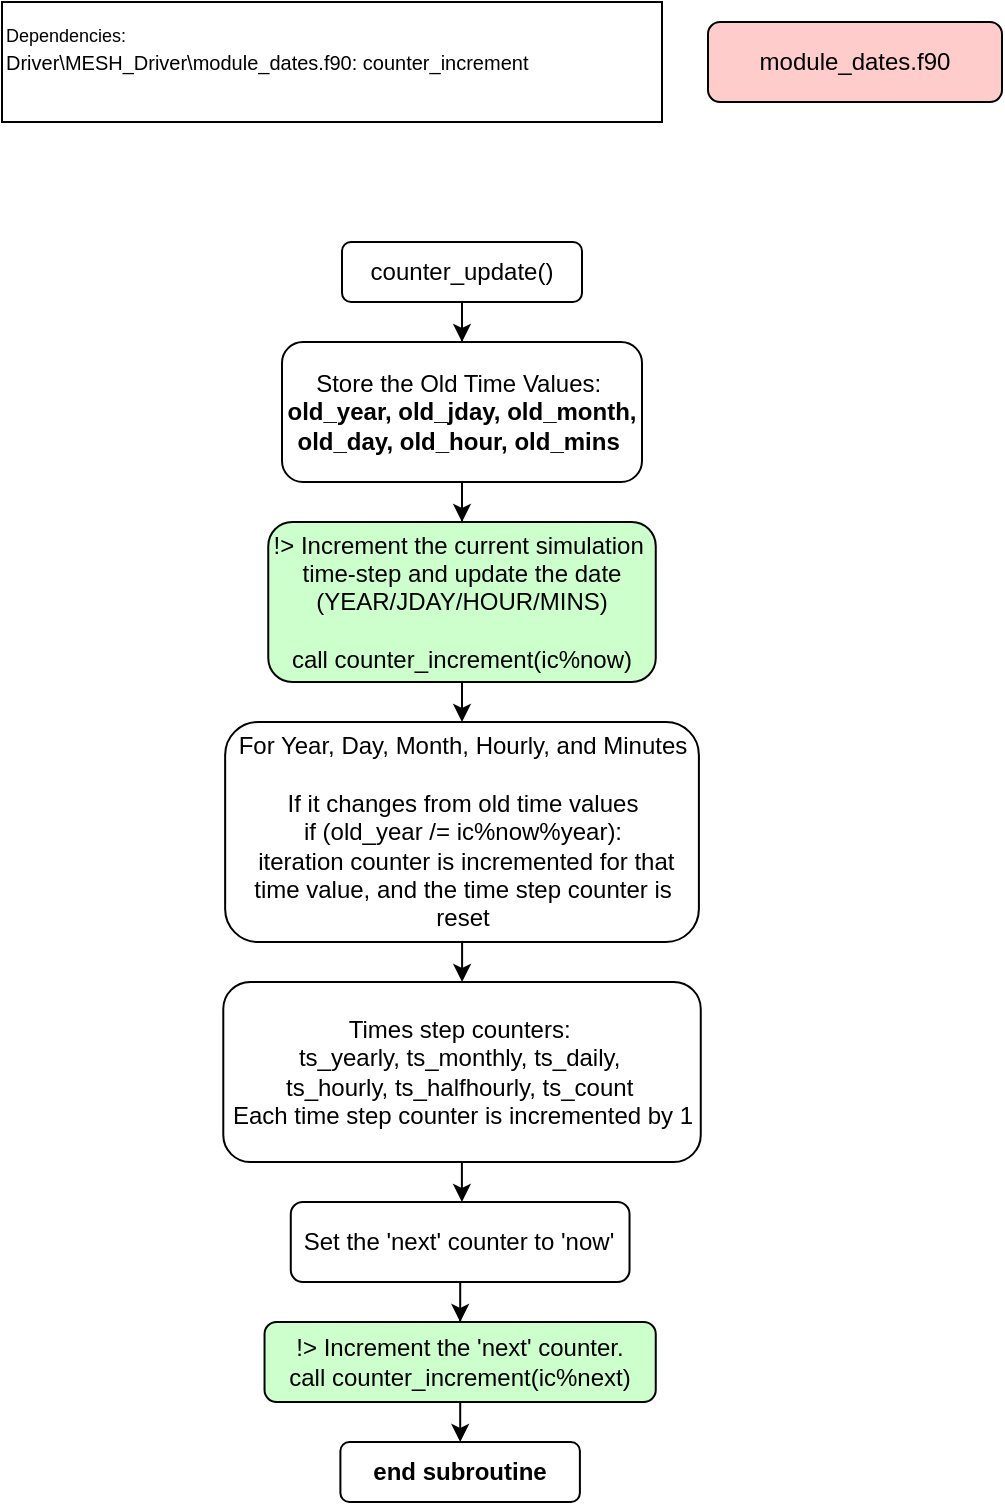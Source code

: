 <mxfile version="24.8.3">
  <diagram name="Page-1" id="Ui4PeoH2Wmz7LBSDCM6p">
    <mxGraphModel dx="1666" dy="749" grid="1" gridSize="10" guides="1" tooltips="1" connect="1" arrows="1" fold="1" page="1" pageScale="1" pageWidth="850" pageHeight="1100" math="0" shadow="0">
      <root>
        <mxCell id="0" />
        <mxCell id="1" parent="0" />
        <mxCell id="9YlWsWyU1VqXCOaVPdyr-1" value="module_dates.f90" style="rounded=1;whiteSpace=wrap;html=1;fillColor=#FFCCCC;" parent="1" vertex="1">
          <mxGeometry x="363" y="20" width="147" height="40" as="geometry" />
        </mxCell>
        <mxCell id="9YlWsWyU1VqXCOaVPdyr-2" value="&lt;div&gt;&lt;font style=&quot;font-size: 9px;&quot;&gt;Dependencies:&lt;/font&gt;&lt;/div&gt;&lt;div&gt;&lt;font style=&quot;&quot;&gt;&lt;font size=&quot;1&quot;&gt;Driver\MESH_Driver\module_dates.f90: counter_increment&lt;/font&gt;&lt;/font&gt;&lt;/div&gt;&lt;div&gt;&lt;br&gt;&lt;/div&gt;" style="rounded=0;whiteSpace=wrap;html=1;align=left;" parent="1" vertex="1">
          <mxGeometry x="10" y="10" width="330" height="60" as="geometry" />
        </mxCell>
        <mxCell id="9YlWsWyU1VqXCOaVPdyr-5" value="" style="edgeStyle=orthogonalEdgeStyle;rounded=0;orthogonalLoop=1;jettySize=auto;html=1;" parent="1" source="9YlWsWyU1VqXCOaVPdyr-3" target="9YlWsWyU1VqXCOaVPdyr-4" edge="1">
          <mxGeometry relative="1" as="geometry" />
        </mxCell>
        <mxCell id="9YlWsWyU1VqXCOaVPdyr-3" value="counter_update()" style="rounded=1;whiteSpace=wrap;html=1;" parent="1" vertex="1">
          <mxGeometry x="180" y="130" width="120" height="30" as="geometry" />
        </mxCell>
        <mxCell id="9YlWsWyU1VqXCOaVPdyr-7" value="" style="edgeStyle=orthogonalEdgeStyle;rounded=0;orthogonalLoop=1;jettySize=auto;html=1;" parent="1" source="9YlWsWyU1VqXCOaVPdyr-4" target="9YlWsWyU1VqXCOaVPdyr-6" edge="1">
          <mxGeometry relative="1" as="geometry" />
        </mxCell>
        <mxCell id="9YlWsWyU1VqXCOaVPdyr-4" value="Store the Old Time Values:&amp;nbsp;&lt;div&gt;&lt;b&gt;old_year, old_jday, old_month, old_day, old_hour, old_mins&lt;/b&gt;&amp;nbsp;&lt;/div&gt;" style="whiteSpace=wrap;html=1;rounded=1;" parent="1" vertex="1">
          <mxGeometry x="150" y="180" width="180" height="70" as="geometry" />
        </mxCell>
        <mxCell id="9YlWsWyU1VqXCOaVPdyr-9" style="edgeStyle=orthogonalEdgeStyle;rounded=0;orthogonalLoop=1;jettySize=auto;html=1;" parent="1" source="9YlWsWyU1VqXCOaVPdyr-6" target="9YlWsWyU1VqXCOaVPdyr-8" edge="1">
          <mxGeometry relative="1" as="geometry" />
        </mxCell>
        <mxCell id="9YlWsWyU1VqXCOaVPdyr-6" value="&lt;div&gt;!&amp;gt;&amp;nbsp;Increment the current simulation&amp;nbsp; time-step and update the date (YEAR/JDAY/HOUR/MINS)&lt;/div&gt;&lt;div&gt;&lt;br&gt;&lt;/div&gt;call counter_increment(ic%now)" style="whiteSpace=wrap;html=1;rounded=1;fillColor=#CCFFCC;" parent="1" vertex="1">
          <mxGeometry x="143.13" y="270" width="193.75" height="80" as="geometry" />
        </mxCell>
        <mxCell id="9YlWsWyU1VqXCOaVPdyr-11" value="" style="edgeStyle=orthogonalEdgeStyle;rounded=0;orthogonalLoop=1;jettySize=auto;html=1;" parent="1" source="9YlWsWyU1VqXCOaVPdyr-8" target="9YlWsWyU1VqXCOaVPdyr-10" edge="1">
          <mxGeometry relative="1" as="geometry" />
        </mxCell>
        <mxCell id="9YlWsWyU1VqXCOaVPdyr-8" value="&lt;div&gt;For Year, Day, Month, Hourly, and Minutes&lt;/div&gt;&lt;div&gt;&lt;br&gt;&lt;/div&gt;&lt;div&gt;If it changes from old time values&lt;/div&gt;&lt;div&gt;if (old_year /= ic%now%year):&lt;/div&gt;&lt;div&gt;&amp;nbsp;iteration counter is incremented for that time value, and the time step counter is reset&lt;/div&gt;" style="whiteSpace=wrap;html=1;rounded=1;" parent="1" vertex="1">
          <mxGeometry x="121.57" y="370" width="236.88" height="110" as="geometry" />
        </mxCell>
        <mxCell id="9YlWsWyU1VqXCOaVPdyr-13" style="edgeStyle=orthogonalEdgeStyle;rounded=0;orthogonalLoop=1;jettySize=auto;html=1;" parent="1" source="9YlWsWyU1VqXCOaVPdyr-10" target="9YlWsWyU1VqXCOaVPdyr-12" edge="1">
          <mxGeometry relative="1" as="geometry" />
        </mxCell>
        <mxCell id="9YlWsWyU1VqXCOaVPdyr-10" value="&lt;div&gt;Times step counters:&amp;nbsp;&lt;/div&gt;&lt;div&gt;ts_yearly,&amp;nbsp;ts_monthly,&amp;nbsp;ts_daily,&amp;nbsp;&lt;/div&gt;&lt;div&gt;ts_hourly,&amp;nbsp;ts_halfhourly,&amp;nbsp;&lt;span style=&quot;background-color: initial;&quot;&gt;ts_count&amp;nbsp;&lt;/span&gt;&lt;/div&gt;Each time step counter is incremented by 1" style="whiteSpace=wrap;html=1;rounded=1;" parent="1" vertex="1">
          <mxGeometry x="120.64" y="500" width="238.74" height="90" as="geometry" />
        </mxCell>
        <mxCell id="9YlWsWyU1VqXCOaVPdyr-15" value="" style="edgeStyle=orthogonalEdgeStyle;rounded=0;orthogonalLoop=1;jettySize=auto;html=1;" parent="1" source="9YlWsWyU1VqXCOaVPdyr-12" target="9YlWsWyU1VqXCOaVPdyr-14" edge="1">
          <mxGeometry relative="1" as="geometry" />
        </mxCell>
        <mxCell id="9YlWsWyU1VqXCOaVPdyr-12" value="Set the &#39;next&#39; counter to &#39;now&#39;" style="whiteSpace=wrap;html=1;rounded=1;" parent="1" vertex="1">
          <mxGeometry x="154.39" y="610" width="169.37" height="40" as="geometry" />
        </mxCell>
        <mxCell id="9YlWsWyU1VqXCOaVPdyr-17" style="edgeStyle=orthogonalEdgeStyle;rounded=0;orthogonalLoop=1;jettySize=auto;html=1;" parent="1" source="9YlWsWyU1VqXCOaVPdyr-14" target="9YlWsWyU1VqXCOaVPdyr-16" edge="1">
          <mxGeometry relative="1" as="geometry" />
        </mxCell>
        <mxCell id="9YlWsWyU1VqXCOaVPdyr-14" value="&lt;div&gt;!&amp;gt; Increment the &#39;next&#39; counter.&lt;/div&gt;&lt;div&gt;call counter_increment(ic%next)&lt;/div&gt;" style="whiteSpace=wrap;html=1;rounded=1;fillColor=#CCFFCC;" parent="1" vertex="1">
          <mxGeometry x="141.27" y="670" width="195.61" height="40" as="geometry" />
        </mxCell>
        <mxCell id="9YlWsWyU1VqXCOaVPdyr-16" value="end subroutine" style="whiteSpace=wrap;html=1;fillColor=#FFFFFF;rounded=1;fontStyle=1;" parent="1" vertex="1">
          <mxGeometry x="179.2" y="730" width="119.75" height="30" as="geometry" />
        </mxCell>
      </root>
    </mxGraphModel>
  </diagram>
</mxfile>
